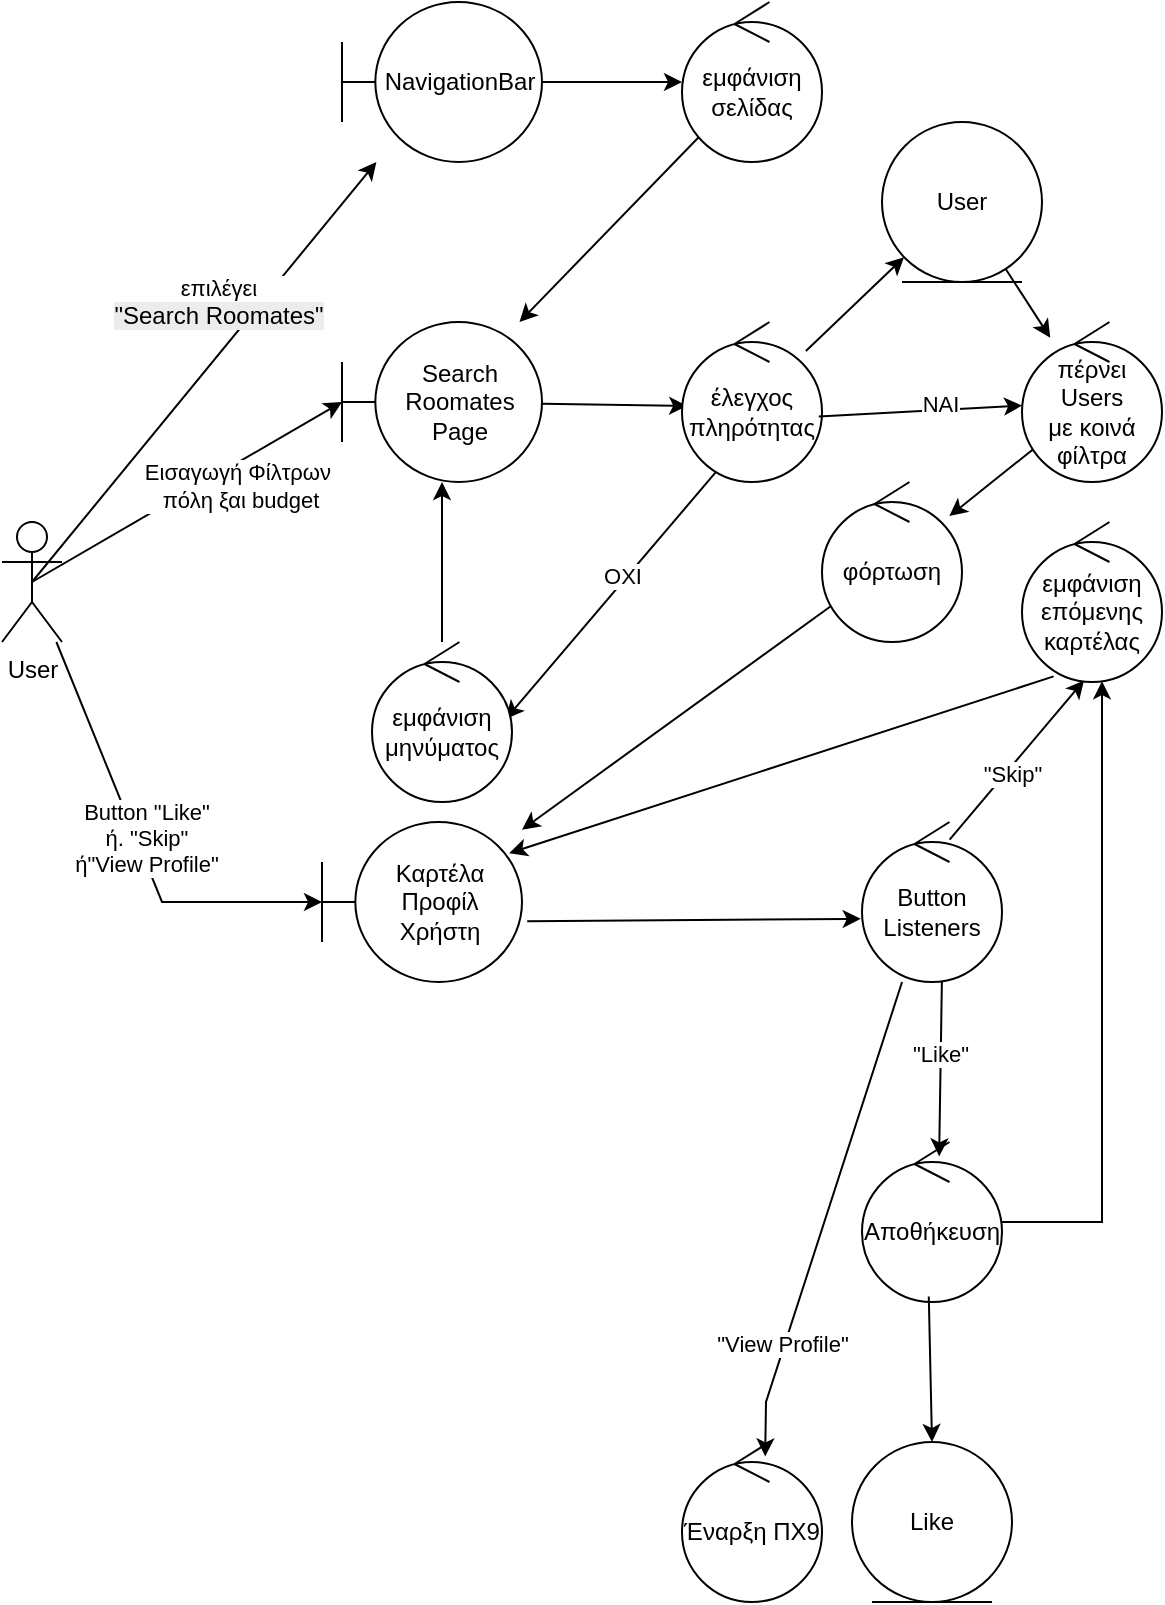 <mxfile version="27.0.2">
  <diagram name="Page-1" id="6Jr5ezOEE0isMENw3ww5">
    <mxGraphModel dx="517" dy="1745" grid="1" gridSize="10" guides="1" tooltips="1" connect="1" arrows="1" fold="1" page="1" pageScale="1" pageWidth="850" pageHeight="1100" math="0" shadow="0">
      <root>
        <mxCell id="0" />
        <mxCell id="1" parent="0" />
        <mxCell id="LwDa0BK35nhpxq3maEfs-2" style="rounded=0;orthogonalLoop=1;jettySize=auto;html=1;exitX=0.5;exitY=0.5;exitDx=0;exitDy=0;exitPerimeter=0;" edge="1" parent="1" source="pQ0R2xbpetBQzaF2QkcX-1" target="LwDa0BK35nhpxq3maEfs-1">
          <mxGeometry relative="1" as="geometry" />
        </mxCell>
        <mxCell id="LwDa0BK35nhpxq3maEfs-6" value="επιλέγει&lt;div&gt;&amp;nbsp;&lt;span style=&quot;font-size: 12px; text-wrap-mode: wrap; background-color: rgb(236, 236, 236);&quot;&gt;&quot;Search Roomates&quot;&lt;/span&gt;&amp;nbsp;&lt;/div&gt;" style="edgeLabel;html=1;align=center;verticalAlign=middle;resizable=0;points=[];" vertex="1" connectable="0" parent="LwDa0BK35nhpxq3maEfs-2">
          <mxGeometry x="0.106" y="3" relative="1" as="geometry">
            <mxPoint y="-22" as="offset" />
          </mxGeometry>
        </mxCell>
        <mxCell id="pQ0R2xbpetBQzaF2QkcX-1" value="User&lt;div&gt;&lt;br&gt;&lt;/div&gt;" style="shape=umlActor;verticalLabelPosition=bottom;verticalAlign=top;html=1;outlineConnect=0;" parent="1" vertex="1">
          <mxGeometry x="30" y="200" width="30" height="60" as="geometry" />
        </mxCell>
        <mxCell id="pQ0R2xbpetBQzaF2QkcX-2" value="Search&lt;div&gt;Roomates&lt;div&gt;Page&lt;/div&gt;&lt;/div&gt;" style="shape=umlBoundary;whiteSpace=wrap;html=1;" parent="1" vertex="1">
          <mxGeometry x="200" y="100" width="100" height="80" as="geometry" />
        </mxCell>
        <mxCell id="pQ0R2xbpetBQzaF2QkcX-3" value="" style="endArrow=classic;html=1;rounded=0;exitX=0.5;exitY=0.5;exitDx=0;exitDy=0;exitPerimeter=0;entryX=0;entryY=0.5;entryDx=0;entryDy=0;entryPerimeter=0;" parent="1" source="pQ0R2xbpetBQzaF2QkcX-1" target="pQ0R2xbpetBQzaF2QkcX-2" edge="1">
          <mxGeometry width="50" height="50" relative="1" as="geometry">
            <mxPoint x="160" y="260" as="sourcePoint" />
            <mxPoint x="210" y="210" as="targetPoint" />
          </mxGeometry>
        </mxCell>
        <mxCell id="LwDa0BK35nhpxq3maEfs-7" value="Eισαγωγή Φίλτρων&amp;nbsp;&lt;div&gt;πόλη ξαι budget&lt;/div&gt;" style="edgeLabel;html=1;align=center;verticalAlign=middle;resizable=0;points=[];" vertex="1" connectable="0" parent="pQ0R2xbpetBQzaF2QkcX-3">
          <mxGeometry x="0.082" relative="1" as="geometry">
            <mxPoint x="20" as="offset" />
          </mxGeometry>
        </mxCell>
        <mxCell id="pQ0R2xbpetBQzaF2QkcX-10" value="" style="endArrow=classic;html=1;rounded=0;entryX=0.037;entryY=0.525;entryDx=0;entryDy=0;entryPerimeter=0;" parent="1" source="pQ0R2xbpetBQzaF2QkcX-2" target="pQ0R2xbpetBQzaF2QkcX-27" edge="1">
          <mxGeometry width="50" height="50" relative="1" as="geometry">
            <mxPoint x="311.8" y="231.6" as="sourcePoint" />
            <mxPoint x="380" y="232" as="targetPoint" />
          </mxGeometry>
        </mxCell>
        <mxCell id="pQ0R2xbpetBQzaF2QkcX-11" value="εμφάνιση&lt;div&gt;επόμενης καρτέλας&lt;/div&gt;" style="ellipse;shape=umlControl;whiteSpace=wrap;html=1;" parent="1" vertex="1">
          <mxGeometry x="540" y="200" width="70" height="80" as="geometry" />
        </mxCell>
        <mxCell id="pQ0R2xbpetBQzaF2QkcX-12" value="Καρτέλα Προφίλ Χρήστη" style="shape=umlBoundary;whiteSpace=wrap;html=1;" parent="1" vertex="1">
          <mxGeometry x="190" y="350" width="100" height="80" as="geometry" />
        </mxCell>
        <mxCell id="pQ0R2xbpetBQzaF2QkcX-13" value="" style="endArrow=classic;html=1;rounded=0;entryX=0.936;entryY=0.195;entryDx=0;entryDy=0;entryPerimeter=0;exitX=0.226;exitY=0.965;exitDx=0;exitDy=0;exitPerimeter=0;" parent="1" source="pQ0R2xbpetBQzaF2QkcX-11" target="pQ0R2xbpetBQzaF2QkcX-12" edge="1">
          <mxGeometry width="50" height="50" relative="1" as="geometry">
            <mxPoint x="540" y="350" as="sourcePoint" />
            <mxPoint x="440" y="280" as="targetPoint" />
          </mxGeometry>
        </mxCell>
        <mxCell id="pQ0R2xbpetBQzaF2QkcX-14" value="" style="endArrow=classic;html=1;rounded=0;entryX=0;entryY=0.5;entryDx=0;entryDy=0;entryPerimeter=0;" parent="1" source="pQ0R2xbpetBQzaF2QkcX-1" target="pQ0R2xbpetBQzaF2QkcX-12" edge="1">
          <mxGeometry width="50" height="50" relative="1" as="geometry">
            <mxPoint x="140" y="340" as="sourcePoint" />
            <mxPoint x="190" y="290" as="targetPoint" />
            <Array as="points">
              <mxPoint x="110" y="390" />
            </Array>
          </mxGeometry>
        </mxCell>
        <mxCell id="pQ0R2xbpetBQzaF2QkcX-15" value="Button &quot;Like&quot;&lt;div&gt;ή. &quot;Skip&quot;&lt;/div&gt;&lt;div&gt;ή&quot;View Profile&quot;&lt;/div&gt;" style="edgeLabel;html=1;align=center;verticalAlign=middle;resizable=0;points=[];" parent="pQ0R2xbpetBQzaF2QkcX-14" vertex="1" connectable="0">
          <mxGeometry x="-0.023" y="4" relative="1" as="geometry">
            <mxPoint as="offset" />
          </mxGeometry>
        </mxCell>
        <mxCell id="pQ0R2xbpetBQzaF2QkcX-16" value="Βutton Listeners" style="ellipse;shape=umlControl;whiteSpace=wrap;html=1;" parent="1" vertex="1">
          <mxGeometry x="460" y="350" width="70" height="80" as="geometry" />
        </mxCell>
        <mxCell id="pQ0R2xbpetBQzaF2QkcX-17" value="" style="endArrow=classic;html=1;rounded=0;exitX=1.026;exitY=0.62;exitDx=0;exitDy=0;exitPerimeter=0;entryX=-0.009;entryY=0.605;entryDx=0;entryDy=0;entryPerimeter=0;" parent="1" source="pQ0R2xbpetBQzaF2QkcX-12" target="pQ0R2xbpetBQzaF2QkcX-16" edge="1">
          <mxGeometry width="50" height="50" relative="1" as="geometry">
            <mxPoint x="380" y="430" as="sourcePoint" />
            <mxPoint x="430" y="380" as="targetPoint" />
          </mxGeometry>
        </mxCell>
        <mxCell id="pQ0R2xbpetBQzaF2QkcX-18" value="" style="endArrow=classic;html=1;rounded=0;entryX=0.551;entryY=0.09;entryDx=0;entryDy=0;entryPerimeter=0;" parent="1" source="pQ0R2xbpetBQzaF2QkcX-16" target="pQ0R2xbpetBQzaF2QkcX-21" edge="1">
          <mxGeometry width="50" height="50" relative="1" as="geometry">
            <mxPoint x="400" y="530" as="sourcePoint" />
            <mxPoint x="500" y="520" as="targetPoint" />
            <Array as="points">
              <mxPoint x="500" y="430" />
            </Array>
          </mxGeometry>
        </mxCell>
        <mxCell id="pQ0R2xbpetBQzaF2QkcX-19" value="&quot;Like&quot;" style="edgeLabel;html=1;align=center;verticalAlign=middle;resizable=0;points=[];" parent="pQ0R2xbpetBQzaF2QkcX-18" vertex="1" connectable="0">
          <mxGeometry x="-0.161" y="-1" relative="1" as="geometry">
            <mxPoint y="-1" as="offset" />
          </mxGeometry>
        </mxCell>
        <mxCell id="pQ0R2xbpetBQzaF2QkcX-20" value="Like" style="ellipse;shape=umlEntity;whiteSpace=wrap;html=1;" parent="1" vertex="1">
          <mxGeometry x="455" y="660" width="80" height="80" as="geometry" />
        </mxCell>
        <mxCell id="pQ0R2xbpetBQzaF2QkcX-26" style="edgeStyle=orthogonalEdgeStyle;rounded=0;orthogonalLoop=1;jettySize=auto;html=1;" parent="1" source="pQ0R2xbpetBQzaF2QkcX-21" target="pQ0R2xbpetBQzaF2QkcX-11" edge="1">
          <mxGeometry relative="1" as="geometry">
            <Array as="points">
              <mxPoint x="580" y="550" />
            </Array>
          </mxGeometry>
        </mxCell>
        <mxCell id="pQ0R2xbpetBQzaF2QkcX-21" value="Αποθήκευση" style="ellipse;shape=umlControl;whiteSpace=wrap;html=1;" parent="1" vertex="1">
          <mxGeometry x="460" y="510" width="70" height="80" as="geometry" />
        </mxCell>
        <mxCell id="pQ0R2xbpetBQzaF2QkcX-22" value="" style="endArrow=classic;html=1;rounded=0;entryX=0.5;entryY=0;entryDx=0;entryDy=0;exitX=0.477;exitY=0.965;exitDx=0;exitDy=0;exitPerimeter=0;" parent="1" source="pQ0R2xbpetBQzaF2QkcX-21" target="pQ0R2xbpetBQzaF2QkcX-20" edge="1">
          <mxGeometry width="50" height="50" relative="1" as="geometry">
            <mxPoint x="380" y="680" as="sourcePoint" />
            <mxPoint x="430" y="630" as="targetPoint" />
          </mxGeometry>
        </mxCell>
        <mxCell id="LwDa0BK35nhpxq3maEfs-9" style="rounded=0;orthogonalLoop=1;jettySize=auto;html=1;" edge="1" parent="1" source="pQ0R2xbpetBQzaF2QkcX-27" target="LwDa0BK35nhpxq3maEfs-13">
          <mxGeometry relative="1" as="geometry">
            <mxPoint x="489.162" y="40.535" as="targetPoint" />
          </mxGeometry>
        </mxCell>
        <mxCell id="pQ0R2xbpetBQzaF2QkcX-27" value="έλεγχος πληρότητας" style="ellipse;shape=umlControl;whiteSpace=wrap;html=1;" parent="1" vertex="1">
          <mxGeometry x="370" y="100" width="70" height="80" as="geometry" />
        </mxCell>
        <mxCell id="pQ0R2xbpetBQzaF2QkcX-28" value="" style="endArrow=classic;html=1;rounded=0;exitX=0.977;exitY=0.59;exitDx=0;exitDy=0;exitPerimeter=0;" parent="1" source="pQ0R2xbpetBQzaF2QkcX-27" target="LwDa0BK35nhpxq3maEfs-10" edge="1">
          <mxGeometry width="50" height="50" relative="1" as="geometry">
            <mxPoint x="440" y="270" as="sourcePoint" />
            <mxPoint x="510" y="147" as="targetPoint" />
          </mxGeometry>
        </mxCell>
        <mxCell id="pQ0R2xbpetBQzaF2QkcX-29" value="ΝΑΙ" style="edgeLabel;html=1;align=center;verticalAlign=middle;resizable=0;points=[];" parent="pQ0R2xbpetBQzaF2QkcX-28" vertex="1" connectable="0">
          <mxGeometry x="0.186" y="3" relative="1" as="geometry">
            <mxPoint as="offset" />
          </mxGeometry>
        </mxCell>
        <mxCell id="pQ0R2xbpetBQzaF2QkcX-30" value="" style="endArrow=classic;html=1;rounded=0;exitX=0.24;exitY=0.94;exitDx=0;exitDy=0;exitPerimeter=0;entryX=0.957;entryY=0.48;entryDx=0;entryDy=0;entryPerimeter=0;" parent="1" source="pQ0R2xbpetBQzaF2QkcX-27" target="pQ0R2xbpetBQzaF2QkcX-31" edge="1">
          <mxGeometry width="50" height="50" relative="1" as="geometry">
            <mxPoint x="260" y="340" as="sourcePoint" />
            <mxPoint x="310" y="320" as="targetPoint" />
          </mxGeometry>
        </mxCell>
        <mxCell id="pQ0R2xbpetBQzaF2QkcX-33" value="ΟΧΙ" style="edgeLabel;html=1;align=center;verticalAlign=middle;resizable=0;points=[];" parent="pQ0R2xbpetBQzaF2QkcX-30" vertex="1" connectable="0">
          <mxGeometry x="-0.133" y="-2" relative="1" as="geometry">
            <mxPoint as="offset" />
          </mxGeometry>
        </mxCell>
        <mxCell id="pQ0R2xbpetBQzaF2QkcX-31" value="εμφάνιση μηνύματος" style="ellipse;shape=umlControl;whiteSpace=wrap;html=1;" parent="1" vertex="1">
          <mxGeometry x="215" y="260" width="70" height="80" as="geometry" />
        </mxCell>
        <mxCell id="pQ0R2xbpetBQzaF2QkcX-32" value="" style="endArrow=classic;html=1;rounded=0;" parent="1" source="pQ0R2xbpetBQzaF2QkcX-31" target="pQ0R2xbpetBQzaF2QkcX-2" edge="1">
          <mxGeometry width="50" height="50" relative="1" as="geometry">
            <mxPoint x="220" y="310" as="sourcePoint" />
            <mxPoint x="263.4" y="270" as="targetPoint" />
          </mxGeometry>
        </mxCell>
        <mxCell id="pQ0R2xbpetBQzaF2QkcX-36" value="Έναρξη ΠΧ9" style="ellipse;shape=umlControl;whiteSpace=wrap;html=1;" parent="1" vertex="1">
          <mxGeometry x="370" y="660" width="70" height="80" as="geometry" />
        </mxCell>
        <mxCell id="pQ0R2xbpetBQzaF2QkcX-37" value="" style="endArrow=classic;html=1;rounded=0;exitX=0.286;exitY=1;exitDx=0;exitDy=0;exitPerimeter=0;entryX=0.594;entryY=0.09;entryDx=0;entryDy=0;entryPerimeter=0;" parent="1" source="pQ0R2xbpetBQzaF2QkcX-16" target="pQ0R2xbpetBQzaF2QkcX-36" edge="1">
          <mxGeometry width="50" height="50" relative="1" as="geometry">
            <mxPoint x="270" y="540" as="sourcePoint" />
            <mxPoint x="320" y="490" as="targetPoint" />
            <Array as="points">
              <mxPoint x="412" y="640" />
            </Array>
          </mxGeometry>
        </mxCell>
        <mxCell id="pQ0R2xbpetBQzaF2QkcX-38" value="&quot;View Profile&quot;" style="edgeLabel;html=1;align=center;verticalAlign=middle;resizable=0;points=[];" parent="pQ0R2xbpetBQzaF2QkcX-37" vertex="1" connectable="0">
          <mxGeometry x="0.294" relative="1" as="geometry">
            <mxPoint x="-11" y="28" as="offset" />
          </mxGeometry>
        </mxCell>
        <mxCell id="pQ0R2xbpetBQzaF2QkcX-39" value="" style="endArrow=classic;html=1;rounded=0;entryX=0.443;entryY=0.99;entryDx=0;entryDy=0;entryPerimeter=0;exitX=0.626;exitY=0.11;exitDx=0;exitDy=0;exitPerimeter=0;" parent="1" source="pQ0R2xbpetBQzaF2QkcX-16" target="pQ0R2xbpetBQzaF2QkcX-11" edge="1">
          <mxGeometry width="50" height="50" relative="1" as="geometry">
            <mxPoint x="550" y="262" as="sourcePoint" />
            <mxPoint x="395.02" y="350" as="targetPoint" />
          </mxGeometry>
        </mxCell>
        <mxCell id="pQ0R2xbpetBQzaF2QkcX-41" value="&quot;Skip&quot;" style="edgeLabel;html=1;align=center;verticalAlign=middle;resizable=0;points=[];" parent="pQ0R2xbpetBQzaF2QkcX-39" vertex="1" connectable="0">
          <mxGeometry x="-0.122" y="-2" relative="1" as="geometry">
            <mxPoint as="offset" />
          </mxGeometry>
        </mxCell>
        <mxCell id="LwDa0BK35nhpxq3maEfs-4" value="" style="edgeStyle=orthogonalEdgeStyle;rounded=0;orthogonalLoop=1;jettySize=auto;html=1;" edge="1" parent="1" source="LwDa0BK35nhpxq3maEfs-1" target="LwDa0BK35nhpxq3maEfs-3">
          <mxGeometry relative="1" as="geometry" />
        </mxCell>
        <mxCell id="LwDa0BK35nhpxq3maEfs-1" value="NavigationBar" style="shape=umlBoundary;whiteSpace=wrap;html=1;" vertex="1" parent="1">
          <mxGeometry x="200" y="-60" width="100" height="80" as="geometry" />
        </mxCell>
        <mxCell id="LwDa0BK35nhpxq3maEfs-5" style="rounded=0;orthogonalLoop=1;jettySize=auto;html=1;" edge="1" parent="1" source="LwDa0BK35nhpxq3maEfs-3" target="pQ0R2xbpetBQzaF2QkcX-2">
          <mxGeometry relative="1" as="geometry" />
        </mxCell>
        <mxCell id="LwDa0BK35nhpxq3maEfs-3" value="εμφάνιση σελίδας" style="ellipse;shape=umlControl;whiteSpace=wrap;html=1;" vertex="1" parent="1">
          <mxGeometry x="370" y="-60" width="70" height="80" as="geometry" />
        </mxCell>
        <mxCell id="LwDa0BK35nhpxq3maEfs-12" value="" style="rounded=0;orthogonalLoop=1;jettySize=auto;html=1;" edge="1" parent="1" source="LwDa0BK35nhpxq3maEfs-13" target="LwDa0BK35nhpxq3maEfs-10">
          <mxGeometry relative="1" as="geometry">
            <mxPoint x="517.54" y="49.919" as="sourcePoint" />
          </mxGeometry>
        </mxCell>
        <mxCell id="LwDa0BK35nhpxq3maEfs-15" style="rounded=0;orthogonalLoop=1;jettySize=auto;html=1;" edge="1" parent="1" source="LwDa0BK35nhpxq3maEfs-10" target="LwDa0BK35nhpxq3maEfs-16">
          <mxGeometry relative="1" as="geometry" />
        </mxCell>
        <mxCell id="LwDa0BK35nhpxq3maEfs-10" value="πέρνει Users&lt;div&gt;με κοινά φίλτρα&lt;/div&gt;" style="ellipse;shape=umlControl;whiteSpace=wrap;html=1;" vertex="1" parent="1">
          <mxGeometry x="540" y="100" width="70" height="80" as="geometry" />
        </mxCell>
        <mxCell id="LwDa0BK35nhpxq3maEfs-13" value="User" style="ellipse;shape=umlEntity;whiteSpace=wrap;html=1;" vertex="1" parent="1">
          <mxGeometry x="470" width="80" height="80" as="geometry" />
        </mxCell>
        <mxCell id="LwDa0BK35nhpxq3maEfs-17" style="rounded=0;orthogonalLoop=1;jettySize=auto;html=1;" edge="1" parent="1" source="LwDa0BK35nhpxq3maEfs-16" target="pQ0R2xbpetBQzaF2QkcX-12">
          <mxGeometry relative="1" as="geometry" />
        </mxCell>
        <mxCell id="LwDa0BK35nhpxq3maEfs-16" value="φόρτωση" style="ellipse;shape=umlControl;whiteSpace=wrap;html=1;" vertex="1" parent="1">
          <mxGeometry x="440" y="180" width="70" height="80" as="geometry" />
        </mxCell>
      </root>
    </mxGraphModel>
  </diagram>
</mxfile>
